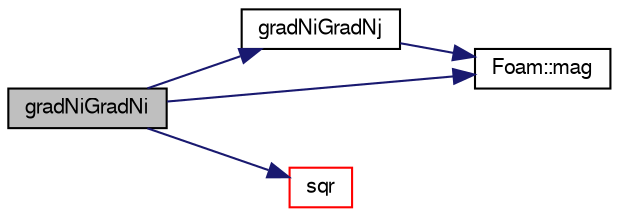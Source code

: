 digraph "gradNiGradNi"
{
  bgcolor="transparent";
  edge [fontname="FreeSans",fontsize="10",labelfontname="FreeSans",labelfontsize="10"];
  node [fontname="FreeSans",fontsize="10",shape=record];
  rankdir="LR";
  Node619 [label="gradNiGradNi",height=0.2,width=0.4,color="black", fillcolor="grey75", style="filled", fontcolor="black"];
  Node619 -> Node620 [color="midnightblue",fontsize="10",style="solid",fontname="FreeSans"];
  Node620 [label="gradNiGradNj",height=0.2,width=0.4,color="black",URL="$a27586.html#ab328c73d12b5b73b65e3cc02dbc8ba37"];
  Node620 -> Node621 [color="midnightblue",fontsize="10",style="solid",fontname="FreeSans"];
  Node621 [label="Foam::mag",height=0.2,width=0.4,color="black",URL="$a21124.html#a929da2a3fdcf3dacbbe0487d3a330dae"];
  Node619 -> Node621 [color="midnightblue",fontsize="10",style="solid",fontname="FreeSans"];
  Node619 -> Node622 [color="midnightblue",fontsize="10",style="solid",fontname="FreeSans"];
  Node622 [label="sqr",height=0.2,width=0.4,color="red",URL="$a12539.html#a557bbac590ed5ce51116be69fe4faa96"];
}

